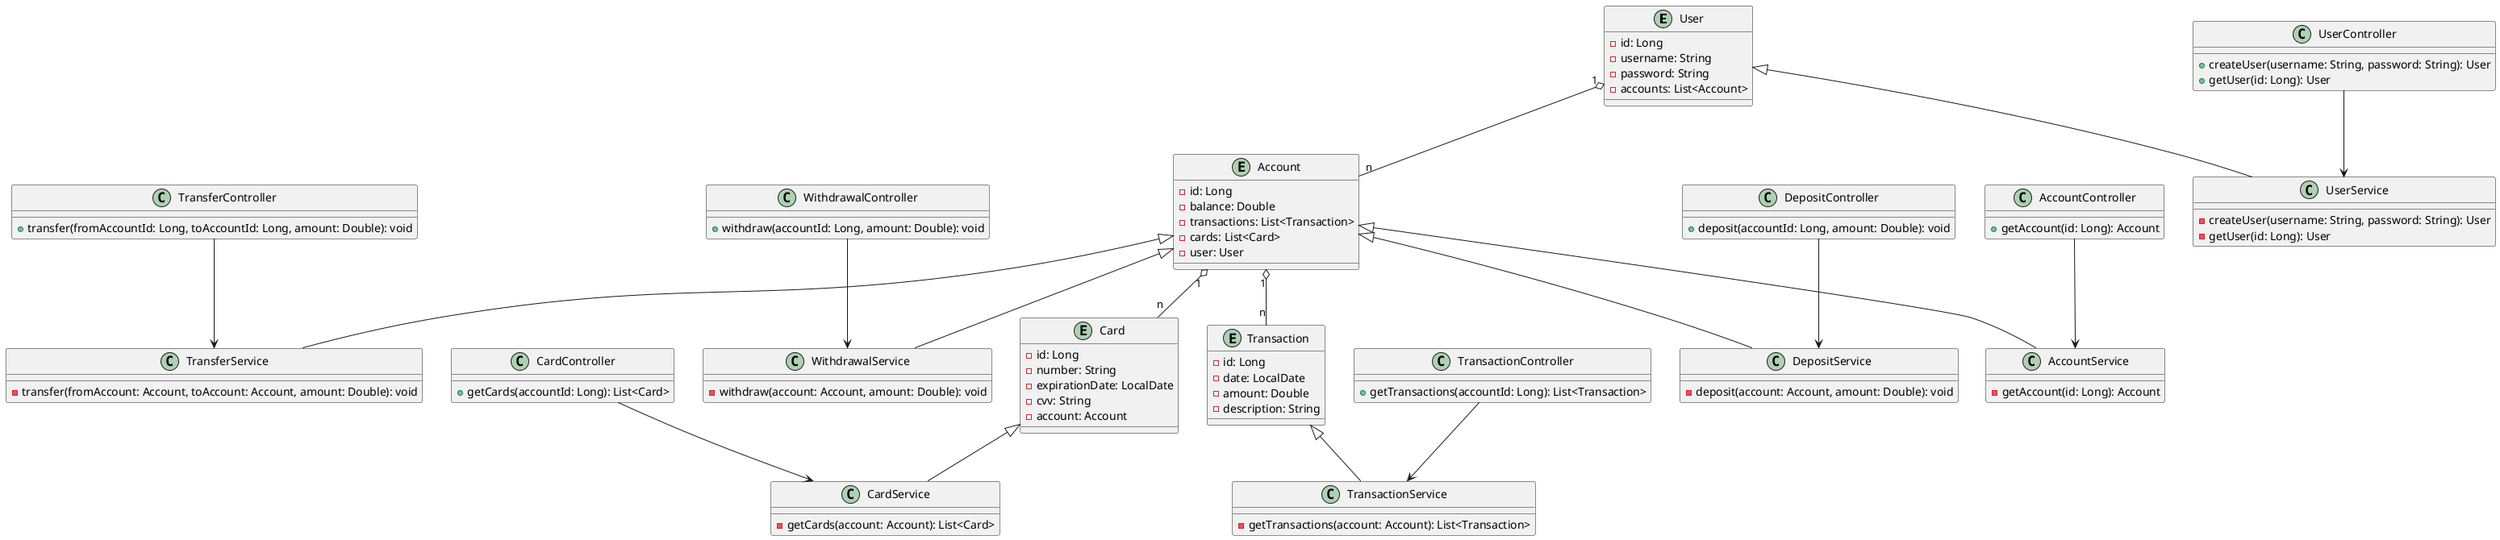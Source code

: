@startuml Model

entity User {
  - id: Long
  - username: String
  - password: String
  - accounts: List<Account>
}

entity Account {
  - id: Long
  - balance: Double
  - transactions: List<Transaction>
  - cards: List<Card>
  - user: User
}

entity Transaction {
  - id: Long
  - date: LocalDate
  - amount: Double
  - description: String
}

entity Card {
  - id: Long
  - number: String
  - expirationDate: LocalDate
  - cvv: String
  - account: Account
}

User "1" o-- "n" Account
Account "1" o-- "n" Transaction
Account "1" o-- "n" Card

class TransferService {
  - transfer(fromAccount: Account, toAccount: Account, amount: Double): void
}

class WithdrawalService {
  - withdraw(account: Account, amount: Double): void
}

class DepositService {
  - deposit(account: Account, amount: Double): void
}

class UserService {
  - createUser(username: String, password: String): User
  - getUser(id: Long): User
}

class AccountService {
  - getAccount(id: Long): Account
}

class TransactionService {
  - getTransactions(account: Account): List<Transaction>
}

class CardService {
  - getCards(account: Account): List<Card>
}

class TransferController {
  + transfer(fromAccountId: Long, toAccountId: Long, amount: Double): void
}

class WithdrawalController {
  + withdraw(accountId: Long, amount: Double): void
}

class DepositController {
  + deposit(accountId: Long, amount: Double): void
}

class UserController {
  + createUser(username: String, password: String): User
  + getUser(id: Long): User
}

class AccountController {
  + getAccount(id: Long): Account
}

class TransactionController {
  + getTransactions(accountId: Long): List<Transaction>
}

class CardController {
  + getCards(accountId: Long): List<Card>
}

TransferService -up-|> Account
WithdrawalService -up-|> Account
DepositService -up-|> Account

UserService -up-|> User
AccountService -up-|> Account
TransactionService -up-|> Transaction
CardService -up-|> Card

TransferController --> TransferService
WithdrawalController --> WithdrawalService
DepositController --> DepositService
UserController --> UserService
AccountController --> AccountService
TransactionController --> TransactionService
CardController --> CardService

@enduml